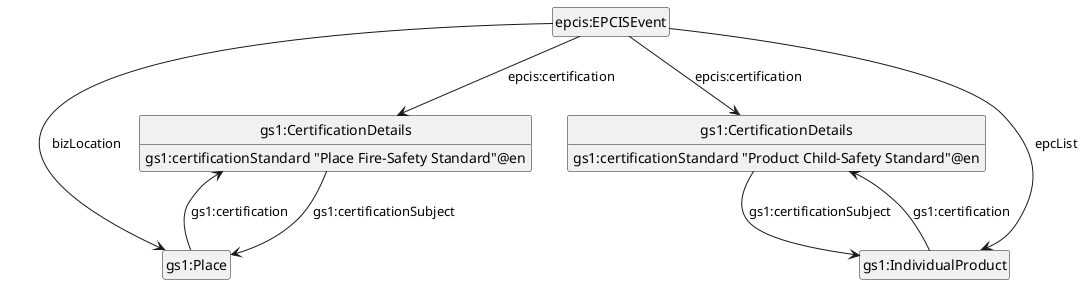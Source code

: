 @startuml
hide empty attributes
hide empty methods
hide circle

class EPCISEvent             as "epcis:EPCISEvent"
class CertificationDetails1  as "gs1:CertificationDetails"
class CertificationDetails2  as "gs1:CertificationDetails"
class Place                  as "gs1:Place"
class Product                as "gs1:IndividualProduct"

EPCISEvent --> CertificationDetails1 : epcis:certification
EPCISEvent --> CertificationDetails2 : epcis:certification
EPCISEvent --> Place : bizLocation
EPCISEvent --> Product : epcList 
CertificationDetails1 --> Place : gs1:certificationSubject
CertificationDetails1 <-- Place : gs1:certification
CertificationDetails2 --> Product : gs1:certificationSubject
CertificationDetails2 <-- Product : gs1:certification

CertificationDetails1 : gs1:certificationStandard "Place Fire-Safety Standard"@en
CertificationDetails2 : gs1:certificationStandard "Product Child-Safety Standard"@en

@enduml
